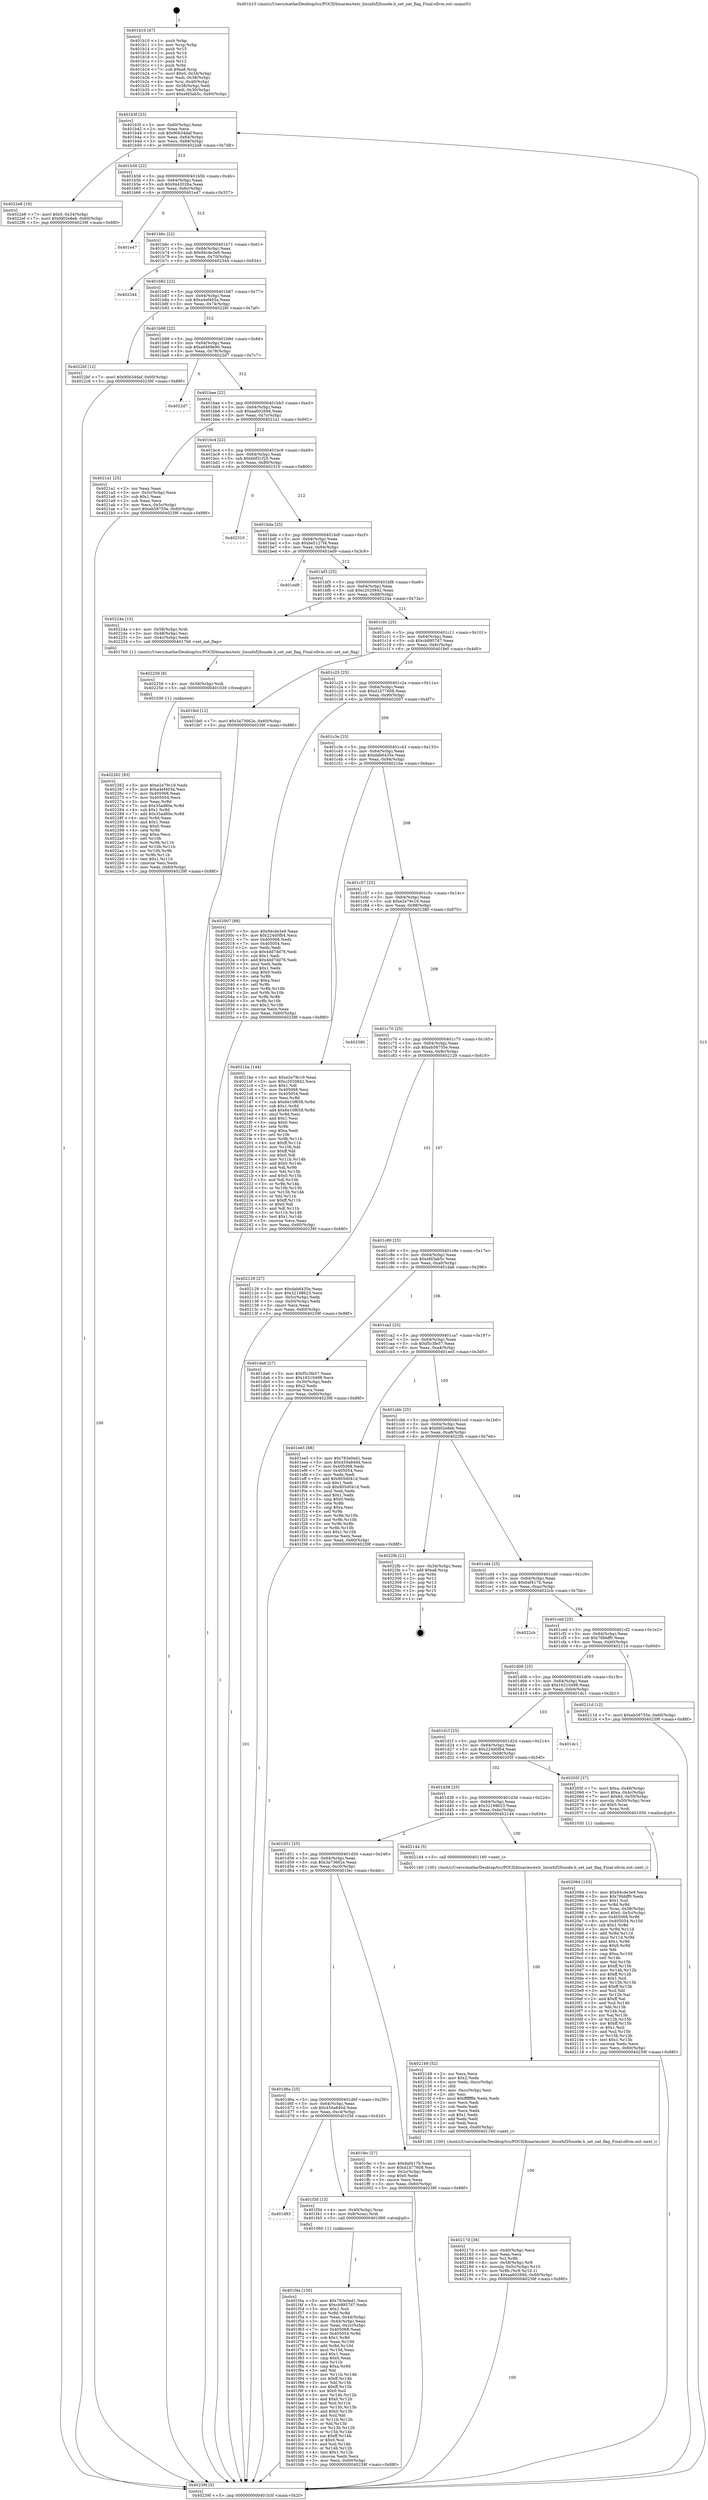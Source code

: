 digraph "0x401b10" {
  label = "0x401b10 (/mnt/c/Users/mathe/Desktop/tcc/POCII/binaries/extr_linuxfsf2fsnode.h_set_nat_flag_Final-ollvm.out::main(0))"
  labelloc = "t"
  node[shape=record]

  Entry [label="",width=0.3,height=0.3,shape=circle,fillcolor=black,style=filled]
  "0x401b3f" [label="{
     0x401b3f [23]\l
     | [instrs]\l
     &nbsp;&nbsp;0x401b3f \<+3\>: mov -0x60(%rbp),%eax\l
     &nbsp;&nbsp;0x401b42 \<+2\>: mov %eax,%ecx\l
     &nbsp;&nbsp;0x401b44 \<+6\>: sub $0x90b34daf,%ecx\l
     &nbsp;&nbsp;0x401b4a \<+3\>: mov %eax,-0x64(%rbp)\l
     &nbsp;&nbsp;0x401b4d \<+3\>: mov %ecx,-0x68(%rbp)\l
     &nbsp;&nbsp;0x401b50 \<+6\>: je 00000000004022e8 \<main+0x7d8\>\l
  }"]
  "0x4022e8" [label="{
     0x4022e8 [19]\l
     | [instrs]\l
     &nbsp;&nbsp;0x4022e8 \<+7\>: movl $0x0,-0x34(%rbp)\l
     &nbsp;&nbsp;0x4022ef \<+7\>: movl $0xfd02e8eb,-0x60(%rbp)\l
     &nbsp;&nbsp;0x4022f6 \<+5\>: jmp 000000000040239f \<main+0x88f\>\l
  }"]
  "0x401b56" [label="{
     0x401b56 [22]\l
     | [instrs]\l
     &nbsp;&nbsp;0x401b56 \<+5\>: jmp 0000000000401b5b \<main+0x4b\>\l
     &nbsp;&nbsp;0x401b5b \<+3\>: mov -0x64(%rbp),%eax\l
     &nbsp;&nbsp;0x401b5e \<+5\>: sub $0x9443026a,%eax\l
     &nbsp;&nbsp;0x401b63 \<+3\>: mov %eax,-0x6c(%rbp)\l
     &nbsp;&nbsp;0x401b66 \<+6\>: je 0000000000401e47 \<main+0x337\>\l
  }"]
  Exit [label="",width=0.3,height=0.3,shape=circle,fillcolor=black,style=filled,peripheries=2]
  "0x401e47" [label="{
     0x401e47\l
  }", style=dashed]
  "0x401b6c" [label="{
     0x401b6c [22]\l
     | [instrs]\l
     &nbsp;&nbsp;0x401b6c \<+5\>: jmp 0000000000401b71 \<main+0x61\>\l
     &nbsp;&nbsp;0x401b71 \<+3\>: mov -0x64(%rbp),%eax\l
     &nbsp;&nbsp;0x401b74 \<+5\>: sub $0x94cde3e9,%eax\l
     &nbsp;&nbsp;0x401b79 \<+3\>: mov %eax,-0x70(%rbp)\l
     &nbsp;&nbsp;0x401b7c \<+6\>: je 0000000000402344 \<main+0x834\>\l
  }"]
  "0x402262" [label="{
     0x402262 [93]\l
     | [instrs]\l
     &nbsp;&nbsp;0x402262 \<+5\>: mov $0xe2e79c19,%edx\l
     &nbsp;&nbsp;0x402267 \<+5\>: mov $0xa4ef403a,%esi\l
     &nbsp;&nbsp;0x40226c \<+7\>: mov 0x405068,%eax\l
     &nbsp;&nbsp;0x402273 \<+7\>: mov 0x405054,%ecx\l
     &nbsp;&nbsp;0x40227a \<+3\>: mov %eax,%r8d\l
     &nbsp;&nbsp;0x40227d \<+7\>: sub $0x35ad80e,%r8d\l
     &nbsp;&nbsp;0x402284 \<+4\>: sub $0x1,%r8d\l
     &nbsp;&nbsp;0x402288 \<+7\>: add $0x35ad80e,%r8d\l
     &nbsp;&nbsp;0x40228f \<+4\>: imul %r8d,%eax\l
     &nbsp;&nbsp;0x402293 \<+3\>: and $0x1,%eax\l
     &nbsp;&nbsp;0x402296 \<+3\>: cmp $0x0,%eax\l
     &nbsp;&nbsp;0x402299 \<+4\>: sete %r9b\l
     &nbsp;&nbsp;0x40229d \<+3\>: cmp $0xa,%ecx\l
     &nbsp;&nbsp;0x4022a0 \<+4\>: setl %r10b\l
     &nbsp;&nbsp;0x4022a4 \<+3\>: mov %r9b,%r11b\l
     &nbsp;&nbsp;0x4022a7 \<+3\>: and %r10b,%r11b\l
     &nbsp;&nbsp;0x4022aa \<+3\>: xor %r10b,%r9b\l
     &nbsp;&nbsp;0x4022ad \<+3\>: or %r9b,%r11b\l
     &nbsp;&nbsp;0x4022b0 \<+4\>: test $0x1,%r11b\l
     &nbsp;&nbsp;0x4022b4 \<+3\>: cmovne %esi,%edx\l
     &nbsp;&nbsp;0x4022b7 \<+3\>: mov %edx,-0x60(%rbp)\l
     &nbsp;&nbsp;0x4022ba \<+5\>: jmp 000000000040239f \<main+0x88f\>\l
  }"]
  "0x402344" [label="{
     0x402344\l
  }", style=dashed]
  "0x401b82" [label="{
     0x401b82 [22]\l
     | [instrs]\l
     &nbsp;&nbsp;0x401b82 \<+5\>: jmp 0000000000401b87 \<main+0x77\>\l
     &nbsp;&nbsp;0x401b87 \<+3\>: mov -0x64(%rbp),%eax\l
     &nbsp;&nbsp;0x401b8a \<+5\>: sub $0xa4ef403a,%eax\l
     &nbsp;&nbsp;0x401b8f \<+3\>: mov %eax,-0x74(%rbp)\l
     &nbsp;&nbsp;0x401b92 \<+6\>: je 00000000004022bf \<main+0x7af\>\l
  }"]
  "0x402259" [label="{
     0x402259 [9]\l
     | [instrs]\l
     &nbsp;&nbsp;0x402259 \<+4\>: mov -0x58(%rbp),%rdi\l
     &nbsp;&nbsp;0x40225d \<+5\>: call 0000000000401030 \<free@plt\>\l
     | [calls]\l
     &nbsp;&nbsp;0x401030 \{1\} (unknown)\l
  }"]
  "0x4022bf" [label="{
     0x4022bf [12]\l
     | [instrs]\l
     &nbsp;&nbsp;0x4022bf \<+7\>: movl $0x90b34daf,-0x60(%rbp)\l
     &nbsp;&nbsp;0x4022c6 \<+5\>: jmp 000000000040239f \<main+0x88f\>\l
  }"]
  "0x401b98" [label="{
     0x401b98 [22]\l
     | [instrs]\l
     &nbsp;&nbsp;0x401b98 \<+5\>: jmp 0000000000401b9d \<main+0x8d\>\l
     &nbsp;&nbsp;0x401b9d \<+3\>: mov -0x64(%rbp),%eax\l
     &nbsp;&nbsp;0x401ba0 \<+5\>: sub $0xa6469e90,%eax\l
     &nbsp;&nbsp;0x401ba5 \<+3\>: mov %eax,-0x78(%rbp)\l
     &nbsp;&nbsp;0x401ba8 \<+6\>: je 00000000004022d7 \<main+0x7c7\>\l
  }"]
  "0x40217d" [label="{
     0x40217d [36]\l
     | [instrs]\l
     &nbsp;&nbsp;0x40217d \<+6\>: mov -0xd0(%rbp),%ecx\l
     &nbsp;&nbsp;0x402183 \<+3\>: imul %eax,%ecx\l
     &nbsp;&nbsp;0x402186 \<+3\>: mov %cl,%r8b\l
     &nbsp;&nbsp;0x402189 \<+4\>: mov -0x58(%rbp),%r9\l
     &nbsp;&nbsp;0x40218d \<+4\>: movslq -0x5c(%rbp),%r10\l
     &nbsp;&nbsp;0x402191 \<+4\>: mov %r8b,(%r9,%r10,1)\l
     &nbsp;&nbsp;0x402195 \<+7\>: movl $0xaa60269d,-0x60(%rbp)\l
     &nbsp;&nbsp;0x40219c \<+5\>: jmp 000000000040239f \<main+0x88f\>\l
  }"]
  "0x4022d7" [label="{
     0x4022d7\l
  }", style=dashed]
  "0x401bae" [label="{
     0x401bae [22]\l
     | [instrs]\l
     &nbsp;&nbsp;0x401bae \<+5\>: jmp 0000000000401bb3 \<main+0xa3\>\l
     &nbsp;&nbsp;0x401bb3 \<+3\>: mov -0x64(%rbp),%eax\l
     &nbsp;&nbsp;0x401bb6 \<+5\>: sub $0xaa60269d,%eax\l
     &nbsp;&nbsp;0x401bbb \<+3\>: mov %eax,-0x7c(%rbp)\l
     &nbsp;&nbsp;0x401bbe \<+6\>: je 00000000004021a1 \<main+0x691\>\l
  }"]
  "0x402149" [label="{
     0x402149 [52]\l
     | [instrs]\l
     &nbsp;&nbsp;0x402149 \<+2\>: xor %ecx,%ecx\l
     &nbsp;&nbsp;0x40214b \<+5\>: mov $0x2,%edx\l
     &nbsp;&nbsp;0x402150 \<+6\>: mov %edx,-0xcc(%rbp)\l
     &nbsp;&nbsp;0x402156 \<+1\>: cltd\l
     &nbsp;&nbsp;0x402157 \<+6\>: mov -0xcc(%rbp),%esi\l
     &nbsp;&nbsp;0x40215d \<+2\>: idiv %esi\l
     &nbsp;&nbsp;0x40215f \<+6\>: imul $0xfffffffe,%edx,%edx\l
     &nbsp;&nbsp;0x402165 \<+2\>: mov %ecx,%edi\l
     &nbsp;&nbsp;0x402167 \<+2\>: sub %edx,%edi\l
     &nbsp;&nbsp;0x402169 \<+2\>: mov %ecx,%edx\l
     &nbsp;&nbsp;0x40216b \<+3\>: sub $0x1,%edx\l
     &nbsp;&nbsp;0x40216e \<+2\>: add %edx,%edi\l
     &nbsp;&nbsp;0x402170 \<+2\>: sub %edi,%ecx\l
     &nbsp;&nbsp;0x402172 \<+6\>: mov %ecx,-0xd0(%rbp)\l
     &nbsp;&nbsp;0x402178 \<+5\>: call 0000000000401160 \<next_i\>\l
     | [calls]\l
     &nbsp;&nbsp;0x401160 \{100\} (/mnt/c/Users/mathe/Desktop/tcc/POCII/binaries/extr_linuxfsf2fsnode.h_set_nat_flag_Final-ollvm.out::next_i)\l
  }"]
  "0x4021a1" [label="{
     0x4021a1 [25]\l
     | [instrs]\l
     &nbsp;&nbsp;0x4021a1 \<+2\>: xor %eax,%eax\l
     &nbsp;&nbsp;0x4021a3 \<+3\>: mov -0x5c(%rbp),%ecx\l
     &nbsp;&nbsp;0x4021a6 \<+3\>: sub $0x1,%eax\l
     &nbsp;&nbsp;0x4021a9 \<+2\>: sub %eax,%ecx\l
     &nbsp;&nbsp;0x4021ab \<+3\>: mov %ecx,-0x5c(%rbp)\l
     &nbsp;&nbsp;0x4021ae \<+7\>: movl $0xeb58755e,-0x60(%rbp)\l
     &nbsp;&nbsp;0x4021b5 \<+5\>: jmp 000000000040239f \<main+0x88f\>\l
  }"]
  "0x401bc4" [label="{
     0x401bc4 [22]\l
     | [instrs]\l
     &nbsp;&nbsp;0x401bc4 \<+5\>: jmp 0000000000401bc9 \<main+0xb9\>\l
     &nbsp;&nbsp;0x401bc9 \<+3\>: mov -0x64(%rbp),%eax\l
     &nbsp;&nbsp;0x401bcc \<+5\>: sub $0xb0f31f25,%eax\l
     &nbsp;&nbsp;0x401bd1 \<+3\>: mov %eax,-0x80(%rbp)\l
     &nbsp;&nbsp;0x401bd4 \<+6\>: je 0000000000402310 \<main+0x800\>\l
  }"]
  "0x402084" [label="{
     0x402084 [153]\l
     | [instrs]\l
     &nbsp;&nbsp;0x402084 \<+5\>: mov $0x94cde3e9,%ecx\l
     &nbsp;&nbsp;0x402089 \<+5\>: mov $0x76bbff0,%edx\l
     &nbsp;&nbsp;0x40208e \<+3\>: mov $0x1,%sil\l
     &nbsp;&nbsp;0x402091 \<+3\>: xor %r8d,%r8d\l
     &nbsp;&nbsp;0x402094 \<+4\>: mov %rax,-0x58(%rbp)\l
     &nbsp;&nbsp;0x402098 \<+7\>: movl $0x0,-0x5c(%rbp)\l
     &nbsp;&nbsp;0x40209f \<+8\>: mov 0x405068,%r9d\l
     &nbsp;&nbsp;0x4020a7 \<+8\>: mov 0x405054,%r10d\l
     &nbsp;&nbsp;0x4020af \<+4\>: sub $0x1,%r8d\l
     &nbsp;&nbsp;0x4020b3 \<+3\>: mov %r9d,%r11d\l
     &nbsp;&nbsp;0x4020b6 \<+3\>: add %r8d,%r11d\l
     &nbsp;&nbsp;0x4020b9 \<+4\>: imul %r11d,%r9d\l
     &nbsp;&nbsp;0x4020bd \<+4\>: and $0x1,%r9d\l
     &nbsp;&nbsp;0x4020c1 \<+4\>: cmp $0x0,%r9d\l
     &nbsp;&nbsp;0x4020c5 \<+3\>: sete %bl\l
     &nbsp;&nbsp;0x4020c8 \<+4\>: cmp $0xa,%r10d\l
     &nbsp;&nbsp;0x4020cc \<+4\>: setl %r14b\l
     &nbsp;&nbsp;0x4020d0 \<+3\>: mov %bl,%r15b\l
     &nbsp;&nbsp;0x4020d3 \<+4\>: xor $0xff,%r15b\l
     &nbsp;&nbsp;0x4020d7 \<+3\>: mov %r14b,%r12b\l
     &nbsp;&nbsp;0x4020da \<+4\>: xor $0xff,%r12b\l
     &nbsp;&nbsp;0x4020de \<+4\>: xor $0x1,%sil\l
     &nbsp;&nbsp;0x4020e2 \<+3\>: mov %r15b,%r13b\l
     &nbsp;&nbsp;0x4020e5 \<+4\>: and $0xff,%r13b\l
     &nbsp;&nbsp;0x4020e9 \<+3\>: and %sil,%bl\l
     &nbsp;&nbsp;0x4020ec \<+3\>: mov %r12b,%al\l
     &nbsp;&nbsp;0x4020ef \<+2\>: and $0xff,%al\l
     &nbsp;&nbsp;0x4020f1 \<+3\>: and %sil,%r14b\l
     &nbsp;&nbsp;0x4020f4 \<+3\>: or %bl,%r13b\l
     &nbsp;&nbsp;0x4020f7 \<+3\>: or %r14b,%al\l
     &nbsp;&nbsp;0x4020fa \<+3\>: xor %al,%r13b\l
     &nbsp;&nbsp;0x4020fd \<+3\>: or %r12b,%r15b\l
     &nbsp;&nbsp;0x402100 \<+4\>: xor $0xff,%r15b\l
     &nbsp;&nbsp;0x402104 \<+4\>: or $0x1,%sil\l
     &nbsp;&nbsp;0x402108 \<+3\>: and %sil,%r15b\l
     &nbsp;&nbsp;0x40210b \<+3\>: or %r15b,%r13b\l
     &nbsp;&nbsp;0x40210e \<+4\>: test $0x1,%r13b\l
     &nbsp;&nbsp;0x402112 \<+3\>: cmovne %edx,%ecx\l
     &nbsp;&nbsp;0x402115 \<+3\>: mov %ecx,-0x60(%rbp)\l
     &nbsp;&nbsp;0x402118 \<+5\>: jmp 000000000040239f \<main+0x88f\>\l
  }"]
  "0x402310" [label="{
     0x402310\l
  }", style=dashed]
  "0x401bda" [label="{
     0x401bda [25]\l
     | [instrs]\l
     &nbsp;&nbsp;0x401bda \<+5\>: jmp 0000000000401bdf \<main+0xcf\>\l
     &nbsp;&nbsp;0x401bdf \<+3\>: mov -0x64(%rbp),%eax\l
     &nbsp;&nbsp;0x401be2 \<+5\>: sub $0xbe5127f4,%eax\l
     &nbsp;&nbsp;0x401be7 \<+6\>: mov %eax,-0x84(%rbp)\l
     &nbsp;&nbsp;0x401bed \<+6\>: je 0000000000401ed9 \<main+0x3c9\>\l
  }"]
  "0x401f4a" [label="{
     0x401f4a [150]\l
     | [instrs]\l
     &nbsp;&nbsp;0x401f4a \<+5\>: mov $0x783e0ed1,%ecx\l
     &nbsp;&nbsp;0x401f4f \<+5\>: mov $0xcb9957d7,%edx\l
     &nbsp;&nbsp;0x401f54 \<+3\>: mov $0x1,%sil\l
     &nbsp;&nbsp;0x401f57 \<+3\>: xor %r8d,%r8d\l
     &nbsp;&nbsp;0x401f5a \<+3\>: mov %eax,-0x44(%rbp)\l
     &nbsp;&nbsp;0x401f5d \<+3\>: mov -0x44(%rbp),%eax\l
     &nbsp;&nbsp;0x401f60 \<+3\>: mov %eax,-0x2c(%rbp)\l
     &nbsp;&nbsp;0x401f63 \<+7\>: mov 0x405068,%eax\l
     &nbsp;&nbsp;0x401f6a \<+8\>: mov 0x405054,%r9d\l
     &nbsp;&nbsp;0x401f72 \<+4\>: sub $0x1,%r8d\l
     &nbsp;&nbsp;0x401f76 \<+3\>: mov %eax,%r10d\l
     &nbsp;&nbsp;0x401f79 \<+3\>: add %r8d,%r10d\l
     &nbsp;&nbsp;0x401f7c \<+4\>: imul %r10d,%eax\l
     &nbsp;&nbsp;0x401f80 \<+3\>: and $0x1,%eax\l
     &nbsp;&nbsp;0x401f83 \<+3\>: cmp $0x0,%eax\l
     &nbsp;&nbsp;0x401f86 \<+4\>: sete %r11b\l
     &nbsp;&nbsp;0x401f8a \<+4\>: cmp $0xa,%r9d\l
     &nbsp;&nbsp;0x401f8e \<+3\>: setl %bl\l
     &nbsp;&nbsp;0x401f91 \<+3\>: mov %r11b,%r14b\l
     &nbsp;&nbsp;0x401f94 \<+4\>: xor $0xff,%r14b\l
     &nbsp;&nbsp;0x401f98 \<+3\>: mov %bl,%r15b\l
     &nbsp;&nbsp;0x401f9b \<+4\>: xor $0xff,%r15b\l
     &nbsp;&nbsp;0x401f9f \<+4\>: xor $0x0,%sil\l
     &nbsp;&nbsp;0x401fa3 \<+3\>: mov %r14b,%r12b\l
     &nbsp;&nbsp;0x401fa6 \<+4\>: and $0x0,%r12b\l
     &nbsp;&nbsp;0x401faa \<+3\>: and %sil,%r11b\l
     &nbsp;&nbsp;0x401fad \<+3\>: mov %r15b,%r13b\l
     &nbsp;&nbsp;0x401fb0 \<+4\>: and $0x0,%r13b\l
     &nbsp;&nbsp;0x401fb4 \<+3\>: and %sil,%bl\l
     &nbsp;&nbsp;0x401fb7 \<+3\>: or %r11b,%r12b\l
     &nbsp;&nbsp;0x401fba \<+3\>: or %bl,%r13b\l
     &nbsp;&nbsp;0x401fbd \<+3\>: xor %r13b,%r12b\l
     &nbsp;&nbsp;0x401fc0 \<+3\>: or %r15b,%r14b\l
     &nbsp;&nbsp;0x401fc3 \<+4\>: xor $0xff,%r14b\l
     &nbsp;&nbsp;0x401fc7 \<+4\>: or $0x0,%sil\l
     &nbsp;&nbsp;0x401fcb \<+3\>: and %sil,%r14b\l
     &nbsp;&nbsp;0x401fce \<+3\>: or %r14b,%r12b\l
     &nbsp;&nbsp;0x401fd1 \<+4\>: test $0x1,%r12b\l
     &nbsp;&nbsp;0x401fd5 \<+3\>: cmovne %edx,%ecx\l
     &nbsp;&nbsp;0x401fd8 \<+3\>: mov %ecx,-0x60(%rbp)\l
     &nbsp;&nbsp;0x401fdb \<+5\>: jmp 000000000040239f \<main+0x88f\>\l
  }"]
  "0x401ed9" [label="{
     0x401ed9\l
  }", style=dashed]
  "0x401bf3" [label="{
     0x401bf3 [25]\l
     | [instrs]\l
     &nbsp;&nbsp;0x401bf3 \<+5\>: jmp 0000000000401bf8 \<main+0xe8\>\l
     &nbsp;&nbsp;0x401bf8 \<+3\>: mov -0x64(%rbp),%eax\l
     &nbsp;&nbsp;0x401bfb \<+5\>: sub $0xc2020842,%eax\l
     &nbsp;&nbsp;0x401c00 \<+6\>: mov %eax,-0x88(%rbp)\l
     &nbsp;&nbsp;0x401c06 \<+6\>: je 000000000040224a \<main+0x73a\>\l
  }"]
  "0x401d83" [label="{
     0x401d83\l
  }", style=dashed]
  "0x40224a" [label="{
     0x40224a [15]\l
     | [instrs]\l
     &nbsp;&nbsp;0x40224a \<+4\>: mov -0x58(%rbp),%rdi\l
     &nbsp;&nbsp;0x40224e \<+3\>: mov -0x48(%rbp),%esi\l
     &nbsp;&nbsp;0x402251 \<+3\>: mov -0x4c(%rbp),%edx\l
     &nbsp;&nbsp;0x402254 \<+5\>: call 00000000004017b0 \<set_nat_flag\>\l
     | [calls]\l
     &nbsp;&nbsp;0x4017b0 \{1\} (/mnt/c/Users/mathe/Desktop/tcc/POCII/binaries/extr_linuxfsf2fsnode.h_set_nat_flag_Final-ollvm.out::set_nat_flag)\l
  }"]
  "0x401c0c" [label="{
     0x401c0c [25]\l
     | [instrs]\l
     &nbsp;&nbsp;0x401c0c \<+5\>: jmp 0000000000401c11 \<main+0x101\>\l
     &nbsp;&nbsp;0x401c11 \<+3\>: mov -0x64(%rbp),%eax\l
     &nbsp;&nbsp;0x401c14 \<+5\>: sub $0xcb9957d7,%eax\l
     &nbsp;&nbsp;0x401c19 \<+6\>: mov %eax,-0x8c(%rbp)\l
     &nbsp;&nbsp;0x401c1f \<+6\>: je 0000000000401fe0 \<main+0x4d0\>\l
  }"]
  "0x401f3d" [label="{
     0x401f3d [13]\l
     | [instrs]\l
     &nbsp;&nbsp;0x401f3d \<+4\>: mov -0x40(%rbp),%rax\l
     &nbsp;&nbsp;0x401f41 \<+4\>: mov 0x8(%rax),%rdi\l
     &nbsp;&nbsp;0x401f45 \<+5\>: call 0000000000401060 \<atoi@plt\>\l
     | [calls]\l
     &nbsp;&nbsp;0x401060 \{1\} (unknown)\l
  }"]
  "0x401fe0" [label="{
     0x401fe0 [12]\l
     | [instrs]\l
     &nbsp;&nbsp;0x401fe0 \<+7\>: movl $0x3a73662e,-0x60(%rbp)\l
     &nbsp;&nbsp;0x401fe7 \<+5\>: jmp 000000000040239f \<main+0x88f\>\l
  }"]
  "0x401c25" [label="{
     0x401c25 [25]\l
     | [instrs]\l
     &nbsp;&nbsp;0x401c25 \<+5\>: jmp 0000000000401c2a \<main+0x11a\>\l
     &nbsp;&nbsp;0x401c2a \<+3\>: mov -0x64(%rbp),%eax\l
     &nbsp;&nbsp;0x401c2d \<+5\>: sub $0xd1b77608,%eax\l
     &nbsp;&nbsp;0x401c32 \<+6\>: mov %eax,-0x90(%rbp)\l
     &nbsp;&nbsp;0x401c38 \<+6\>: je 0000000000402007 \<main+0x4f7\>\l
  }"]
  "0x401d6a" [label="{
     0x401d6a [25]\l
     | [instrs]\l
     &nbsp;&nbsp;0x401d6a \<+5\>: jmp 0000000000401d6f \<main+0x25f\>\l
     &nbsp;&nbsp;0x401d6f \<+3\>: mov -0x64(%rbp),%eax\l
     &nbsp;&nbsp;0x401d72 \<+5\>: sub $0x450a840d,%eax\l
     &nbsp;&nbsp;0x401d77 \<+6\>: mov %eax,-0xc4(%rbp)\l
     &nbsp;&nbsp;0x401d7d \<+6\>: je 0000000000401f3d \<main+0x42d\>\l
  }"]
  "0x402007" [label="{
     0x402007 [88]\l
     | [instrs]\l
     &nbsp;&nbsp;0x402007 \<+5\>: mov $0x94cde3e9,%eax\l
     &nbsp;&nbsp;0x40200c \<+5\>: mov $0x224d0fb4,%ecx\l
     &nbsp;&nbsp;0x402011 \<+7\>: mov 0x405068,%edx\l
     &nbsp;&nbsp;0x402018 \<+7\>: mov 0x405054,%esi\l
     &nbsp;&nbsp;0x40201f \<+2\>: mov %edx,%edi\l
     &nbsp;&nbsp;0x402021 \<+6\>: sub $0x4dd7dd76,%edi\l
     &nbsp;&nbsp;0x402027 \<+3\>: sub $0x1,%edi\l
     &nbsp;&nbsp;0x40202a \<+6\>: add $0x4dd7dd76,%edi\l
     &nbsp;&nbsp;0x402030 \<+3\>: imul %edi,%edx\l
     &nbsp;&nbsp;0x402033 \<+3\>: and $0x1,%edx\l
     &nbsp;&nbsp;0x402036 \<+3\>: cmp $0x0,%edx\l
     &nbsp;&nbsp;0x402039 \<+4\>: sete %r8b\l
     &nbsp;&nbsp;0x40203d \<+3\>: cmp $0xa,%esi\l
     &nbsp;&nbsp;0x402040 \<+4\>: setl %r9b\l
     &nbsp;&nbsp;0x402044 \<+3\>: mov %r8b,%r10b\l
     &nbsp;&nbsp;0x402047 \<+3\>: and %r9b,%r10b\l
     &nbsp;&nbsp;0x40204a \<+3\>: xor %r9b,%r8b\l
     &nbsp;&nbsp;0x40204d \<+3\>: or %r8b,%r10b\l
     &nbsp;&nbsp;0x402050 \<+4\>: test $0x1,%r10b\l
     &nbsp;&nbsp;0x402054 \<+3\>: cmovne %ecx,%eax\l
     &nbsp;&nbsp;0x402057 \<+3\>: mov %eax,-0x60(%rbp)\l
     &nbsp;&nbsp;0x40205a \<+5\>: jmp 000000000040239f \<main+0x88f\>\l
  }"]
  "0x401c3e" [label="{
     0x401c3e [25]\l
     | [instrs]\l
     &nbsp;&nbsp;0x401c3e \<+5\>: jmp 0000000000401c43 \<main+0x133\>\l
     &nbsp;&nbsp;0x401c43 \<+3\>: mov -0x64(%rbp),%eax\l
     &nbsp;&nbsp;0x401c46 \<+5\>: sub $0xdab6435e,%eax\l
     &nbsp;&nbsp;0x401c4b \<+6\>: mov %eax,-0x94(%rbp)\l
     &nbsp;&nbsp;0x401c51 \<+6\>: je 00000000004021ba \<main+0x6aa\>\l
  }"]
  "0x401fec" [label="{
     0x401fec [27]\l
     | [instrs]\l
     &nbsp;&nbsp;0x401fec \<+5\>: mov $0x6af417b,%eax\l
     &nbsp;&nbsp;0x401ff1 \<+5\>: mov $0xd1b77608,%ecx\l
     &nbsp;&nbsp;0x401ff6 \<+3\>: mov -0x2c(%rbp),%edx\l
     &nbsp;&nbsp;0x401ff9 \<+3\>: cmp $0x0,%edx\l
     &nbsp;&nbsp;0x401ffc \<+3\>: cmove %ecx,%eax\l
     &nbsp;&nbsp;0x401fff \<+3\>: mov %eax,-0x60(%rbp)\l
     &nbsp;&nbsp;0x402002 \<+5\>: jmp 000000000040239f \<main+0x88f\>\l
  }"]
  "0x4021ba" [label="{
     0x4021ba [144]\l
     | [instrs]\l
     &nbsp;&nbsp;0x4021ba \<+5\>: mov $0xe2e79c19,%eax\l
     &nbsp;&nbsp;0x4021bf \<+5\>: mov $0xc2020842,%ecx\l
     &nbsp;&nbsp;0x4021c4 \<+2\>: mov $0x1,%dl\l
     &nbsp;&nbsp;0x4021c6 \<+7\>: mov 0x405068,%esi\l
     &nbsp;&nbsp;0x4021cd \<+7\>: mov 0x405054,%edi\l
     &nbsp;&nbsp;0x4021d4 \<+3\>: mov %esi,%r8d\l
     &nbsp;&nbsp;0x4021d7 \<+7\>: sub $0x6e10f658,%r8d\l
     &nbsp;&nbsp;0x4021de \<+4\>: sub $0x1,%r8d\l
     &nbsp;&nbsp;0x4021e2 \<+7\>: add $0x6e10f658,%r8d\l
     &nbsp;&nbsp;0x4021e9 \<+4\>: imul %r8d,%esi\l
     &nbsp;&nbsp;0x4021ed \<+3\>: and $0x1,%esi\l
     &nbsp;&nbsp;0x4021f0 \<+3\>: cmp $0x0,%esi\l
     &nbsp;&nbsp;0x4021f3 \<+4\>: sete %r9b\l
     &nbsp;&nbsp;0x4021f7 \<+3\>: cmp $0xa,%edi\l
     &nbsp;&nbsp;0x4021fa \<+4\>: setl %r10b\l
     &nbsp;&nbsp;0x4021fe \<+3\>: mov %r9b,%r11b\l
     &nbsp;&nbsp;0x402201 \<+4\>: xor $0xff,%r11b\l
     &nbsp;&nbsp;0x402205 \<+3\>: mov %r10b,%bl\l
     &nbsp;&nbsp;0x402208 \<+3\>: xor $0xff,%bl\l
     &nbsp;&nbsp;0x40220b \<+3\>: xor $0x0,%dl\l
     &nbsp;&nbsp;0x40220e \<+3\>: mov %r11b,%r14b\l
     &nbsp;&nbsp;0x402211 \<+4\>: and $0x0,%r14b\l
     &nbsp;&nbsp;0x402215 \<+3\>: and %dl,%r9b\l
     &nbsp;&nbsp;0x402218 \<+3\>: mov %bl,%r15b\l
     &nbsp;&nbsp;0x40221b \<+4\>: and $0x0,%r15b\l
     &nbsp;&nbsp;0x40221f \<+3\>: and %dl,%r10b\l
     &nbsp;&nbsp;0x402222 \<+3\>: or %r9b,%r14b\l
     &nbsp;&nbsp;0x402225 \<+3\>: or %r10b,%r15b\l
     &nbsp;&nbsp;0x402228 \<+3\>: xor %r15b,%r14b\l
     &nbsp;&nbsp;0x40222b \<+3\>: or %bl,%r11b\l
     &nbsp;&nbsp;0x40222e \<+4\>: xor $0xff,%r11b\l
     &nbsp;&nbsp;0x402232 \<+3\>: or $0x0,%dl\l
     &nbsp;&nbsp;0x402235 \<+3\>: and %dl,%r11b\l
     &nbsp;&nbsp;0x402238 \<+3\>: or %r11b,%r14b\l
     &nbsp;&nbsp;0x40223b \<+4\>: test $0x1,%r14b\l
     &nbsp;&nbsp;0x40223f \<+3\>: cmovne %ecx,%eax\l
     &nbsp;&nbsp;0x402242 \<+3\>: mov %eax,-0x60(%rbp)\l
     &nbsp;&nbsp;0x402245 \<+5\>: jmp 000000000040239f \<main+0x88f\>\l
  }"]
  "0x401c57" [label="{
     0x401c57 [25]\l
     | [instrs]\l
     &nbsp;&nbsp;0x401c57 \<+5\>: jmp 0000000000401c5c \<main+0x14c\>\l
     &nbsp;&nbsp;0x401c5c \<+3\>: mov -0x64(%rbp),%eax\l
     &nbsp;&nbsp;0x401c5f \<+5\>: sub $0xe2e79c19,%eax\l
     &nbsp;&nbsp;0x401c64 \<+6\>: mov %eax,-0x98(%rbp)\l
     &nbsp;&nbsp;0x401c6a \<+6\>: je 0000000000402380 \<main+0x870\>\l
  }"]
  "0x401d51" [label="{
     0x401d51 [25]\l
     | [instrs]\l
     &nbsp;&nbsp;0x401d51 \<+5\>: jmp 0000000000401d56 \<main+0x246\>\l
     &nbsp;&nbsp;0x401d56 \<+3\>: mov -0x64(%rbp),%eax\l
     &nbsp;&nbsp;0x401d59 \<+5\>: sub $0x3a73662e,%eax\l
     &nbsp;&nbsp;0x401d5e \<+6\>: mov %eax,-0xc0(%rbp)\l
     &nbsp;&nbsp;0x401d64 \<+6\>: je 0000000000401fec \<main+0x4dc\>\l
  }"]
  "0x402380" [label="{
     0x402380\l
  }", style=dashed]
  "0x401c70" [label="{
     0x401c70 [25]\l
     | [instrs]\l
     &nbsp;&nbsp;0x401c70 \<+5\>: jmp 0000000000401c75 \<main+0x165\>\l
     &nbsp;&nbsp;0x401c75 \<+3\>: mov -0x64(%rbp),%eax\l
     &nbsp;&nbsp;0x401c78 \<+5\>: sub $0xeb58755e,%eax\l
     &nbsp;&nbsp;0x401c7d \<+6\>: mov %eax,-0x9c(%rbp)\l
     &nbsp;&nbsp;0x401c83 \<+6\>: je 0000000000402129 \<main+0x619\>\l
  }"]
  "0x402144" [label="{
     0x402144 [5]\l
     | [instrs]\l
     &nbsp;&nbsp;0x402144 \<+5\>: call 0000000000401160 \<next_i\>\l
     | [calls]\l
     &nbsp;&nbsp;0x401160 \{100\} (/mnt/c/Users/mathe/Desktop/tcc/POCII/binaries/extr_linuxfsf2fsnode.h_set_nat_flag_Final-ollvm.out::next_i)\l
  }"]
  "0x402129" [label="{
     0x402129 [27]\l
     | [instrs]\l
     &nbsp;&nbsp;0x402129 \<+5\>: mov $0xdab6435e,%eax\l
     &nbsp;&nbsp;0x40212e \<+5\>: mov $0x32198623,%ecx\l
     &nbsp;&nbsp;0x402133 \<+3\>: mov -0x5c(%rbp),%edx\l
     &nbsp;&nbsp;0x402136 \<+3\>: cmp -0x50(%rbp),%edx\l
     &nbsp;&nbsp;0x402139 \<+3\>: cmovl %ecx,%eax\l
     &nbsp;&nbsp;0x40213c \<+3\>: mov %eax,-0x60(%rbp)\l
     &nbsp;&nbsp;0x40213f \<+5\>: jmp 000000000040239f \<main+0x88f\>\l
  }"]
  "0x401c89" [label="{
     0x401c89 [25]\l
     | [instrs]\l
     &nbsp;&nbsp;0x401c89 \<+5\>: jmp 0000000000401c8e \<main+0x17e\>\l
     &nbsp;&nbsp;0x401c8e \<+3\>: mov -0x64(%rbp),%eax\l
     &nbsp;&nbsp;0x401c91 \<+5\>: sub $0xefd3ab5c,%eax\l
     &nbsp;&nbsp;0x401c96 \<+6\>: mov %eax,-0xa0(%rbp)\l
     &nbsp;&nbsp;0x401c9c \<+6\>: je 0000000000401da6 \<main+0x296\>\l
  }"]
  "0x401d38" [label="{
     0x401d38 [25]\l
     | [instrs]\l
     &nbsp;&nbsp;0x401d38 \<+5\>: jmp 0000000000401d3d \<main+0x22d\>\l
     &nbsp;&nbsp;0x401d3d \<+3\>: mov -0x64(%rbp),%eax\l
     &nbsp;&nbsp;0x401d40 \<+5\>: sub $0x32198623,%eax\l
     &nbsp;&nbsp;0x401d45 \<+6\>: mov %eax,-0xbc(%rbp)\l
     &nbsp;&nbsp;0x401d4b \<+6\>: je 0000000000402144 \<main+0x634\>\l
  }"]
  "0x401da6" [label="{
     0x401da6 [27]\l
     | [instrs]\l
     &nbsp;&nbsp;0x401da6 \<+5\>: mov $0xf5c3fe57,%eax\l
     &nbsp;&nbsp;0x401dab \<+5\>: mov $0x16310498,%ecx\l
     &nbsp;&nbsp;0x401db0 \<+3\>: mov -0x30(%rbp),%edx\l
     &nbsp;&nbsp;0x401db3 \<+3\>: cmp $0x2,%edx\l
     &nbsp;&nbsp;0x401db6 \<+3\>: cmovne %ecx,%eax\l
     &nbsp;&nbsp;0x401db9 \<+3\>: mov %eax,-0x60(%rbp)\l
     &nbsp;&nbsp;0x401dbc \<+5\>: jmp 000000000040239f \<main+0x88f\>\l
  }"]
  "0x401ca2" [label="{
     0x401ca2 [25]\l
     | [instrs]\l
     &nbsp;&nbsp;0x401ca2 \<+5\>: jmp 0000000000401ca7 \<main+0x197\>\l
     &nbsp;&nbsp;0x401ca7 \<+3\>: mov -0x64(%rbp),%eax\l
     &nbsp;&nbsp;0x401caa \<+5\>: sub $0xf5c3fe57,%eax\l
     &nbsp;&nbsp;0x401caf \<+6\>: mov %eax,-0xa4(%rbp)\l
     &nbsp;&nbsp;0x401cb5 \<+6\>: je 0000000000401ee5 \<main+0x3d5\>\l
  }"]
  "0x40239f" [label="{
     0x40239f [5]\l
     | [instrs]\l
     &nbsp;&nbsp;0x40239f \<+5\>: jmp 0000000000401b3f \<main+0x2f\>\l
  }"]
  "0x401b10" [label="{
     0x401b10 [47]\l
     | [instrs]\l
     &nbsp;&nbsp;0x401b10 \<+1\>: push %rbp\l
     &nbsp;&nbsp;0x401b11 \<+3\>: mov %rsp,%rbp\l
     &nbsp;&nbsp;0x401b14 \<+2\>: push %r15\l
     &nbsp;&nbsp;0x401b16 \<+2\>: push %r14\l
     &nbsp;&nbsp;0x401b18 \<+2\>: push %r13\l
     &nbsp;&nbsp;0x401b1a \<+2\>: push %r12\l
     &nbsp;&nbsp;0x401b1c \<+1\>: push %rbx\l
     &nbsp;&nbsp;0x401b1d \<+7\>: sub $0xa8,%rsp\l
     &nbsp;&nbsp;0x401b24 \<+7\>: movl $0x0,-0x34(%rbp)\l
     &nbsp;&nbsp;0x401b2b \<+3\>: mov %edi,-0x38(%rbp)\l
     &nbsp;&nbsp;0x401b2e \<+4\>: mov %rsi,-0x40(%rbp)\l
     &nbsp;&nbsp;0x401b32 \<+3\>: mov -0x38(%rbp),%edi\l
     &nbsp;&nbsp;0x401b35 \<+3\>: mov %edi,-0x30(%rbp)\l
     &nbsp;&nbsp;0x401b38 \<+7\>: movl $0xefd3ab5c,-0x60(%rbp)\l
  }"]
  "0x40205f" [label="{
     0x40205f [37]\l
     | [instrs]\l
     &nbsp;&nbsp;0x40205f \<+7\>: movl $0xa,-0x48(%rbp)\l
     &nbsp;&nbsp;0x402066 \<+7\>: movl $0xa,-0x4c(%rbp)\l
     &nbsp;&nbsp;0x40206d \<+7\>: movl $0x64,-0x50(%rbp)\l
     &nbsp;&nbsp;0x402074 \<+4\>: movslq -0x50(%rbp),%rax\l
     &nbsp;&nbsp;0x402078 \<+4\>: shl $0x0,%rax\l
     &nbsp;&nbsp;0x40207c \<+3\>: mov %rax,%rdi\l
     &nbsp;&nbsp;0x40207f \<+5\>: call 0000000000401050 \<malloc@plt\>\l
     | [calls]\l
     &nbsp;&nbsp;0x401050 \{1\} (unknown)\l
  }"]
  "0x401ee5" [label="{
     0x401ee5 [88]\l
     | [instrs]\l
     &nbsp;&nbsp;0x401ee5 \<+5\>: mov $0x783e0ed1,%eax\l
     &nbsp;&nbsp;0x401eea \<+5\>: mov $0x450a840d,%ecx\l
     &nbsp;&nbsp;0x401eef \<+7\>: mov 0x405068,%edx\l
     &nbsp;&nbsp;0x401ef6 \<+7\>: mov 0x405054,%esi\l
     &nbsp;&nbsp;0x401efd \<+2\>: mov %edx,%edi\l
     &nbsp;&nbsp;0x401eff \<+6\>: add $0x805d041d,%edi\l
     &nbsp;&nbsp;0x401f05 \<+3\>: sub $0x1,%edi\l
     &nbsp;&nbsp;0x401f08 \<+6\>: sub $0x805d041d,%edi\l
     &nbsp;&nbsp;0x401f0e \<+3\>: imul %edi,%edx\l
     &nbsp;&nbsp;0x401f11 \<+3\>: and $0x1,%edx\l
     &nbsp;&nbsp;0x401f14 \<+3\>: cmp $0x0,%edx\l
     &nbsp;&nbsp;0x401f17 \<+4\>: sete %r8b\l
     &nbsp;&nbsp;0x401f1b \<+3\>: cmp $0xa,%esi\l
     &nbsp;&nbsp;0x401f1e \<+4\>: setl %r9b\l
     &nbsp;&nbsp;0x401f22 \<+3\>: mov %r8b,%r10b\l
     &nbsp;&nbsp;0x401f25 \<+3\>: and %r9b,%r10b\l
     &nbsp;&nbsp;0x401f28 \<+3\>: xor %r9b,%r8b\l
     &nbsp;&nbsp;0x401f2b \<+3\>: or %r8b,%r10b\l
     &nbsp;&nbsp;0x401f2e \<+4\>: test $0x1,%r10b\l
     &nbsp;&nbsp;0x401f32 \<+3\>: cmovne %ecx,%eax\l
     &nbsp;&nbsp;0x401f35 \<+3\>: mov %eax,-0x60(%rbp)\l
     &nbsp;&nbsp;0x401f38 \<+5\>: jmp 000000000040239f \<main+0x88f\>\l
  }"]
  "0x401cbb" [label="{
     0x401cbb [25]\l
     | [instrs]\l
     &nbsp;&nbsp;0x401cbb \<+5\>: jmp 0000000000401cc0 \<main+0x1b0\>\l
     &nbsp;&nbsp;0x401cc0 \<+3\>: mov -0x64(%rbp),%eax\l
     &nbsp;&nbsp;0x401cc3 \<+5\>: sub $0xfd02e8eb,%eax\l
     &nbsp;&nbsp;0x401cc8 \<+6\>: mov %eax,-0xa8(%rbp)\l
     &nbsp;&nbsp;0x401cce \<+6\>: je 00000000004022fb \<main+0x7eb\>\l
  }"]
  "0x401d1f" [label="{
     0x401d1f [25]\l
     | [instrs]\l
     &nbsp;&nbsp;0x401d1f \<+5\>: jmp 0000000000401d24 \<main+0x214\>\l
     &nbsp;&nbsp;0x401d24 \<+3\>: mov -0x64(%rbp),%eax\l
     &nbsp;&nbsp;0x401d27 \<+5\>: sub $0x224d0fb4,%eax\l
     &nbsp;&nbsp;0x401d2c \<+6\>: mov %eax,-0xb8(%rbp)\l
     &nbsp;&nbsp;0x401d32 \<+6\>: je 000000000040205f \<main+0x54f\>\l
  }"]
  "0x4022fb" [label="{
     0x4022fb [21]\l
     | [instrs]\l
     &nbsp;&nbsp;0x4022fb \<+3\>: mov -0x34(%rbp),%eax\l
     &nbsp;&nbsp;0x4022fe \<+7\>: add $0xa8,%rsp\l
     &nbsp;&nbsp;0x402305 \<+1\>: pop %rbx\l
     &nbsp;&nbsp;0x402306 \<+2\>: pop %r12\l
     &nbsp;&nbsp;0x402308 \<+2\>: pop %r13\l
     &nbsp;&nbsp;0x40230a \<+2\>: pop %r14\l
     &nbsp;&nbsp;0x40230c \<+2\>: pop %r15\l
     &nbsp;&nbsp;0x40230e \<+1\>: pop %rbp\l
     &nbsp;&nbsp;0x40230f \<+1\>: ret\l
  }"]
  "0x401cd4" [label="{
     0x401cd4 [25]\l
     | [instrs]\l
     &nbsp;&nbsp;0x401cd4 \<+5\>: jmp 0000000000401cd9 \<main+0x1c9\>\l
     &nbsp;&nbsp;0x401cd9 \<+3\>: mov -0x64(%rbp),%eax\l
     &nbsp;&nbsp;0x401cdc \<+5\>: sub $0x6af417b,%eax\l
     &nbsp;&nbsp;0x401ce1 \<+6\>: mov %eax,-0xac(%rbp)\l
     &nbsp;&nbsp;0x401ce7 \<+6\>: je 00000000004022cb \<main+0x7bb\>\l
  }"]
  "0x401dc1" [label="{
     0x401dc1\l
  }", style=dashed]
  "0x4022cb" [label="{
     0x4022cb\l
  }", style=dashed]
  "0x401ced" [label="{
     0x401ced [25]\l
     | [instrs]\l
     &nbsp;&nbsp;0x401ced \<+5\>: jmp 0000000000401cf2 \<main+0x1e2\>\l
     &nbsp;&nbsp;0x401cf2 \<+3\>: mov -0x64(%rbp),%eax\l
     &nbsp;&nbsp;0x401cf5 \<+5\>: sub $0x76bbff0,%eax\l
     &nbsp;&nbsp;0x401cfa \<+6\>: mov %eax,-0xb0(%rbp)\l
     &nbsp;&nbsp;0x401d00 \<+6\>: je 000000000040211d \<main+0x60d\>\l
  }"]
  "0x401d06" [label="{
     0x401d06 [25]\l
     | [instrs]\l
     &nbsp;&nbsp;0x401d06 \<+5\>: jmp 0000000000401d0b \<main+0x1fb\>\l
     &nbsp;&nbsp;0x401d0b \<+3\>: mov -0x64(%rbp),%eax\l
     &nbsp;&nbsp;0x401d0e \<+5\>: sub $0x16310498,%eax\l
     &nbsp;&nbsp;0x401d13 \<+6\>: mov %eax,-0xb4(%rbp)\l
     &nbsp;&nbsp;0x401d19 \<+6\>: je 0000000000401dc1 \<main+0x2b1\>\l
  }"]
  "0x40211d" [label="{
     0x40211d [12]\l
     | [instrs]\l
     &nbsp;&nbsp;0x40211d \<+7\>: movl $0xeb58755e,-0x60(%rbp)\l
     &nbsp;&nbsp;0x402124 \<+5\>: jmp 000000000040239f \<main+0x88f\>\l
  }"]
  Entry -> "0x401b10" [label=" 1"]
  "0x401b3f" -> "0x4022e8" [label=" 1"]
  "0x401b3f" -> "0x401b56" [label=" 313"]
  "0x4022fb" -> Exit [label=" 1"]
  "0x401b56" -> "0x401e47" [label=" 0"]
  "0x401b56" -> "0x401b6c" [label=" 313"]
  "0x4022e8" -> "0x40239f" [label=" 1"]
  "0x401b6c" -> "0x402344" [label=" 0"]
  "0x401b6c" -> "0x401b82" [label=" 313"]
  "0x4022bf" -> "0x40239f" [label=" 1"]
  "0x401b82" -> "0x4022bf" [label=" 1"]
  "0x401b82" -> "0x401b98" [label=" 312"]
  "0x402262" -> "0x40239f" [label=" 1"]
  "0x401b98" -> "0x4022d7" [label=" 0"]
  "0x401b98" -> "0x401bae" [label=" 312"]
  "0x402259" -> "0x402262" [label=" 1"]
  "0x401bae" -> "0x4021a1" [label=" 100"]
  "0x401bae" -> "0x401bc4" [label=" 212"]
  "0x40224a" -> "0x402259" [label=" 1"]
  "0x401bc4" -> "0x402310" [label=" 0"]
  "0x401bc4" -> "0x401bda" [label=" 212"]
  "0x4021ba" -> "0x40239f" [label=" 1"]
  "0x401bda" -> "0x401ed9" [label=" 0"]
  "0x401bda" -> "0x401bf3" [label=" 212"]
  "0x4021a1" -> "0x40239f" [label=" 100"]
  "0x401bf3" -> "0x40224a" [label=" 1"]
  "0x401bf3" -> "0x401c0c" [label=" 211"]
  "0x40217d" -> "0x40239f" [label=" 100"]
  "0x401c0c" -> "0x401fe0" [label=" 1"]
  "0x401c0c" -> "0x401c25" [label=" 210"]
  "0x402149" -> "0x40217d" [label=" 100"]
  "0x401c25" -> "0x402007" [label=" 1"]
  "0x401c25" -> "0x401c3e" [label=" 209"]
  "0x402129" -> "0x40239f" [label=" 101"]
  "0x401c3e" -> "0x4021ba" [label=" 1"]
  "0x401c3e" -> "0x401c57" [label=" 208"]
  "0x40211d" -> "0x40239f" [label=" 1"]
  "0x401c57" -> "0x402380" [label=" 0"]
  "0x401c57" -> "0x401c70" [label=" 208"]
  "0x40205f" -> "0x402084" [label=" 1"]
  "0x401c70" -> "0x402129" [label=" 101"]
  "0x401c70" -> "0x401c89" [label=" 107"]
  "0x402007" -> "0x40239f" [label=" 1"]
  "0x401c89" -> "0x401da6" [label=" 1"]
  "0x401c89" -> "0x401ca2" [label=" 106"]
  "0x401da6" -> "0x40239f" [label=" 1"]
  "0x401b10" -> "0x401b3f" [label=" 1"]
  "0x40239f" -> "0x401b3f" [label=" 313"]
  "0x401fe0" -> "0x40239f" [label=" 1"]
  "0x401ca2" -> "0x401ee5" [label=" 1"]
  "0x401ca2" -> "0x401cbb" [label=" 105"]
  "0x401ee5" -> "0x40239f" [label=" 1"]
  "0x401f4a" -> "0x40239f" [label=" 1"]
  "0x401cbb" -> "0x4022fb" [label=" 1"]
  "0x401cbb" -> "0x401cd4" [label=" 104"]
  "0x401d6a" -> "0x401d83" [label=" 0"]
  "0x401cd4" -> "0x4022cb" [label=" 0"]
  "0x401cd4" -> "0x401ced" [label=" 104"]
  "0x401d6a" -> "0x401f3d" [label=" 1"]
  "0x401ced" -> "0x40211d" [label=" 1"]
  "0x401ced" -> "0x401d06" [label=" 103"]
  "0x402144" -> "0x402149" [label=" 100"]
  "0x401d06" -> "0x401dc1" [label=" 0"]
  "0x401d06" -> "0x401d1f" [label=" 103"]
  "0x401f3d" -> "0x401f4a" [label=" 1"]
  "0x401d1f" -> "0x40205f" [label=" 1"]
  "0x401d1f" -> "0x401d38" [label=" 102"]
  "0x401fec" -> "0x40239f" [label=" 1"]
  "0x401d38" -> "0x402144" [label=" 100"]
  "0x401d38" -> "0x401d51" [label=" 2"]
  "0x402084" -> "0x40239f" [label=" 1"]
  "0x401d51" -> "0x401fec" [label=" 1"]
  "0x401d51" -> "0x401d6a" [label=" 1"]
}

